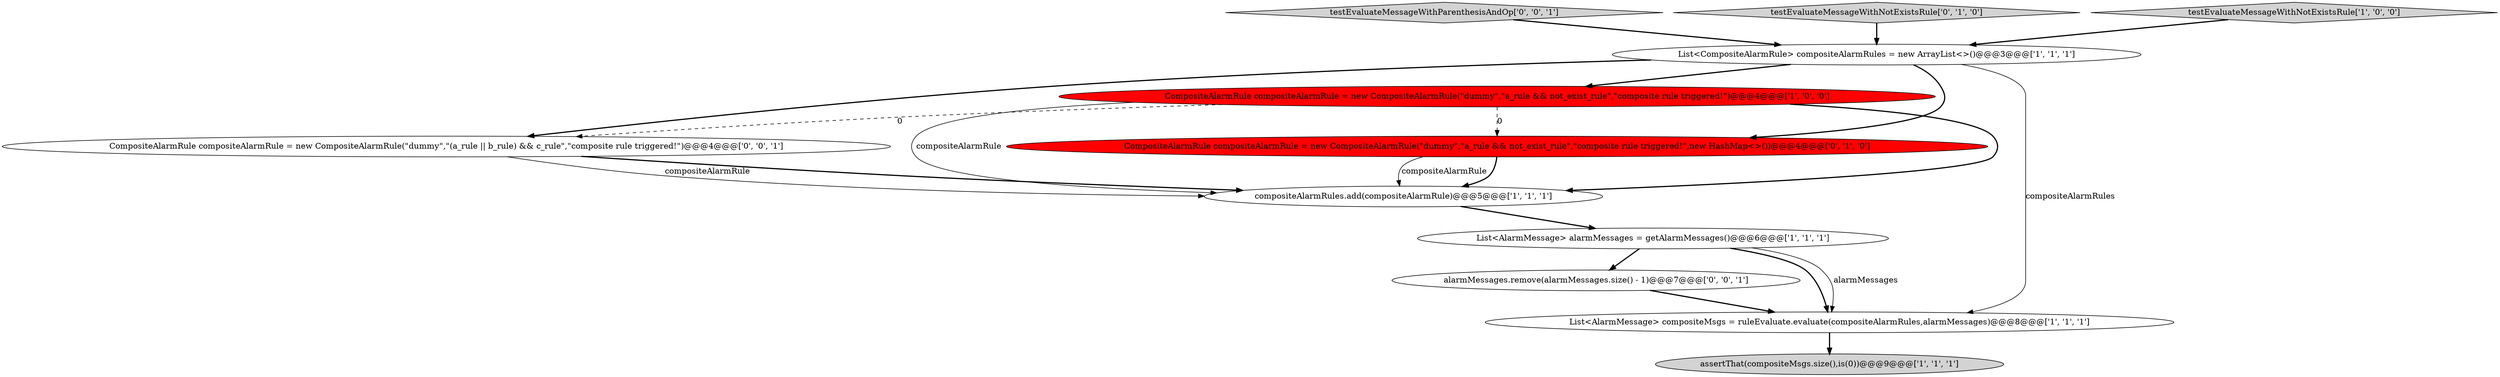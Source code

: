 digraph {
10 [style = filled, label = "alarmMessages.remove(alarmMessages.size() - 1)@@@7@@@['0', '0', '1']", fillcolor = white, shape = ellipse image = "AAA0AAABBB3BBB"];
1 [style = filled, label = "CompositeAlarmRule compositeAlarmRule = new CompositeAlarmRule(\"dummy\",\"a_rule && not_exist_rule\",\"composite rule triggered!\")@@@4@@@['1', '0', '0']", fillcolor = red, shape = ellipse image = "AAA1AAABBB1BBB"];
9 [style = filled, label = "CompositeAlarmRule compositeAlarmRule = new CompositeAlarmRule(\"dummy\",\"(a_rule || b_rule) && c_rule\",\"composite rule triggered!\")@@@4@@@['0', '0', '1']", fillcolor = white, shape = ellipse image = "AAA0AAABBB3BBB"];
11 [style = filled, label = "testEvaluateMessageWithParenthesisAndOp['0', '0', '1']", fillcolor = lightgray, shape = diamond image = "AAA0AAABBB3BBB"];
2 [style = filled, label = "List<CompositeAlarmRule> compositeAlarmRules = new ArrayList<>()@@@3@@@['1', '1', '1']", fillcolor = white, shape = ellipse image = "AAA0AAABBB1BBB"];
6 [style = filled, label = "List<AlarmMessage> alarmMessages = getAlarmMessages()@@@6@@@['1', '1', '1']", fillcolor = white, shape = ellipse image = "AAA0AAABBB1BBB"];
7 [style = filled, label = "testEvaluateMessageWithNotExistsRule['0', '1', '0']", fillcolor = lightgray, shape = diamond image = "AAA0AAABBB2BBB"];
8 [style = filled, label = "CompositeAlarmRule compositeAlarmRule = new CompositeAlarmRule(\"dummy\",\"a_rule && not_exist_rule\",\"composite rule triggered!\",new HashMap<>())@@@4@@@['0', '1', '0']", fillcolor = red, shape = ellipse image = "AAA1AAABBB2BBB"];
3 [style = filled, label = "compositeAlarmRules.add(compositeAlarmRule)@@@5@@@['1', '1', '1']", fillcolor = white, shape = ellipse image = "AAA0AAABBB1BBB"];
0 [style = filled, label = "testEvaluateMessageWithNotExistsRule['1', '0', '0']", fillcolor = lightgray, shape = diamond image = "AAA0AAABBB1BBB"];
4 [style = filled, label = "assertThat(compositeMsgs.size(),is(0))@@@9@@@['1', '1', '1']", fillcolor = lightgray, shape = ellipse image = "AAA0AAABBB1BBB"];
5 [style = filled, label = "List<AlarmMessage> compositeMsgs = ruleEvaluate.evaluate(compositeAlarmRules,alarmMessages)@@@8@@@['1', '1', '1']", fillcolor = white, shape = ellipse image = "AAA0AAABBB1BBB"];
2->5 [style = solid, label="compositeAlarmRules"];
1->3 [style = solid, label="compositeAlarmRule"];
2->1 [style = bold, label=""];
0->2 [style = bold, label=""];
8->3 [style = bold, label=""];
1->3 [style = bold, label=""];
3->6 [style = bold, label=""];
1->9 [style = dashed, label="0"];
2->9 [style = bold, label=""];
11->2 [style = bold, label=""];
6->5 [style = bold, label=""];
10->5 [style = bold, label=""];
8->3 [style = solid, label="compositeAlarmRule"];
7->2 [style = bold, label=""];
6->10 [style = bold, label=""];
5->4 [style = bold, label=""];
9->3 [style = bold, label=""];
6->5 [style = solid, label="alarmMessages"];
1->8 [style = dashed, label="0"];
9->3 [style = solid, label="compositeAlarmRule"];
2->8 [style = bold, label=""];
}
